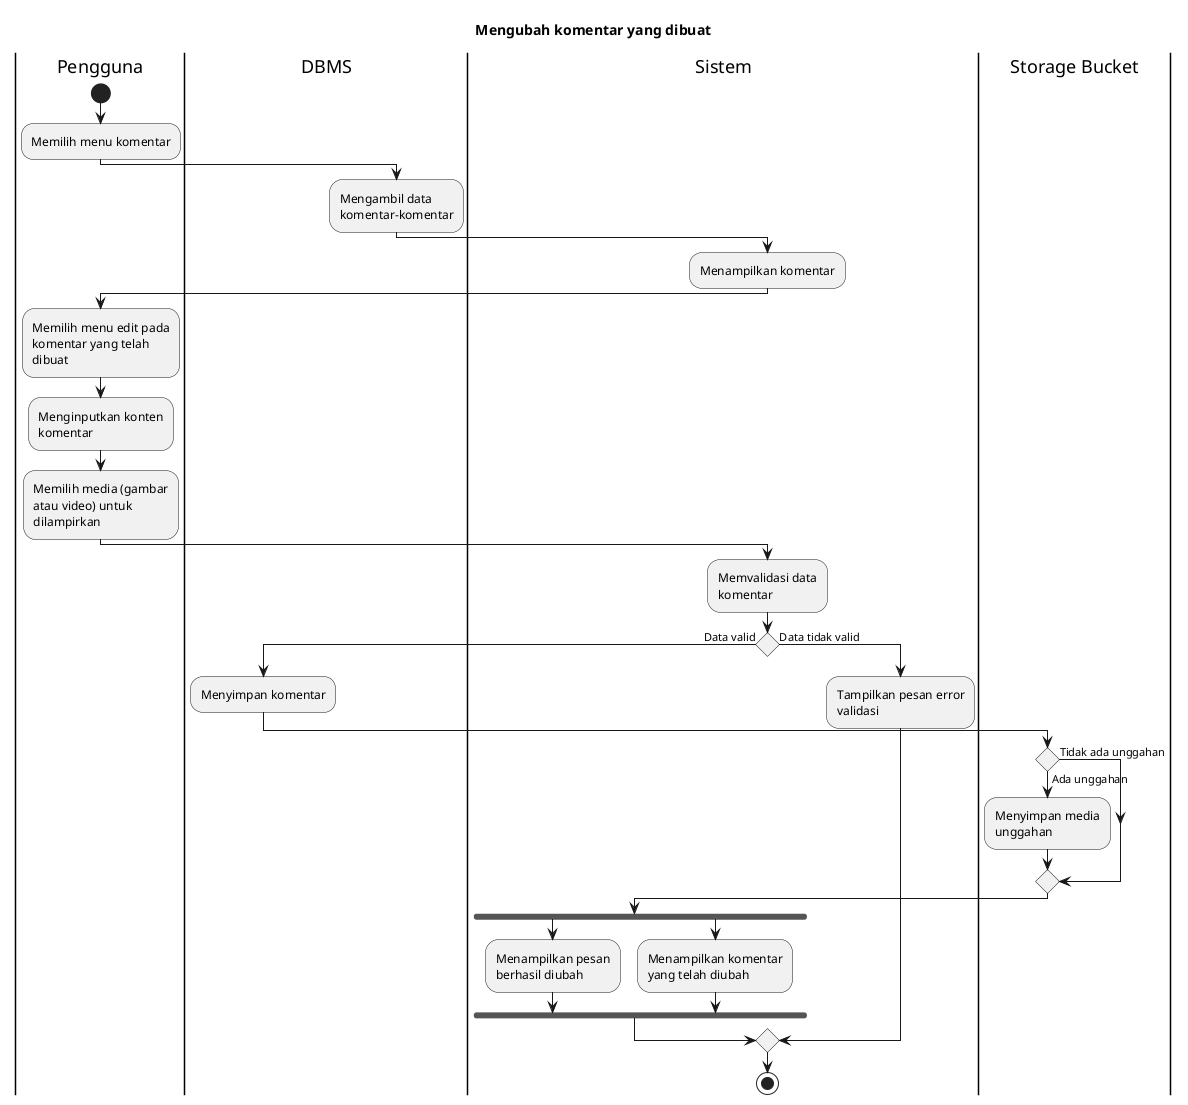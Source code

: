 @startuml UC-MAP-013 - Mengubah komentar yang dibuat 
skinparam wrapWidth 140

title Mengubah komentar yang dibuat
 
|Pengguna|
start
:Memilih menu komentar;

|DBMS|
:Mengambil data komentar-komentar;

|Sistem|
:Menampilkan komentar;

|Pengguna|
:Memilih menu edit pada komentar yang telah dibuat;
:Menginputkan konten komentar;
:Memilih media (gambar atau video) untuk dilampirkan;

|Sistem|
:Memvalidasi data komentar;

if () then (Data valid)
  |DBMS|
  :Menyimpan komentar;

  |Storage Bucket|
  if () then (Tidak ada unggahan)
  else (Ada unggahan)
  :Menyimpan media unggahan;
  endif

  |Sistem|
  fork
    :Menampilkan pesan berhasil diubah;
  fork again
    :Menampilkan komentar yang telah diubah;
  endfork
else (Data tidak valid)
  |Sistem|
  :Tampilkan pesan error validasi;
endif

stop

@enduml